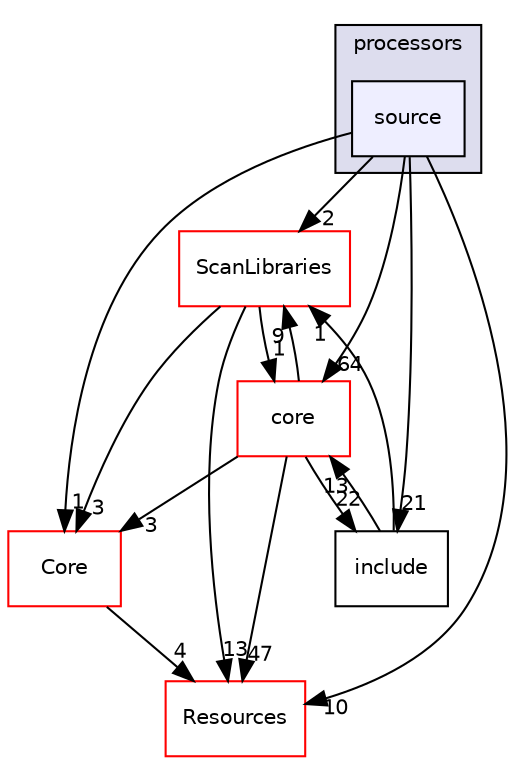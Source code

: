 digraph "source" {
  compound=true
  node [ fontsize="10", fontname="Helvetica"];
  edge [ labelfontsize="10", labelfontname="Helvetica"];
  subgraph clusterdir_c35eb389713cfc3e8022eb9da95d5d8c {
    graph [ bgcolor="#ddddee", pencolor="black", label="processors" fontname="Helvetica", fontsize="10", URL="dir_c35eb389713cfc3e8022eb9da95d5d8c.html"]
  dir_f55b18119ad793d19e948beb3d539051 [shape=box, label="source", style="filled", fillcolor="#eeeeff", pencolor="black", URL="dir_f55b18119ad793d19e948beb3d539051.html"];
  }
  dir_d1f3dbe10f157d97e145494b8a91d73e [shape=box label="ScanLibraries" fillcolor="white" style="filled" color="red" URL="dir_d1f3dbe10f157d97e145494b8a91d73e.html"];
  dir_a4076a146ff05b341e2d1e969b2fe09b [shape=box label="include" URL="dir_a4076a146ff05b341e2d1e969b2fe09b.html"];
  dir_c6310732a22f63c0c2fc5595561e68f1 [shape=box label="Core" fillcolor="white" style="filled" color="red" URL="dir_c6310732a22f63c0c2fc5595561e68f1.html"];
  dir_bde32bf976401edbce144c1ca78437b0 [shape=box label="Resources" fillcolor="white" style="filled" color="red" URL="dir_bde32bf976401edbce144c1ca78437b0.html"];
  dir_ed6333db93325f1d3551032ba465846b [shape=box label="core" fillcolor="white" style="filled" color="red" URL="dir_ed6333db93325f1d3551032ba465846b.html"];
  dir_d1f3dbe10f157d97e145494b8a91d73e->dir_c6310732a22f63c0c2fc5595561e68f1 [headlabel="3", labeldistance=1.5 headhref="dir_000060_000022.html"];
  dir_d1f3dbe10f157d97e145494b8a91d73e->dir_bde32bf976401edbce144c1ca78437b0 [headlabel="13", labeldistance=1.5 headhref="dir_000060_000019.html"];
  dir_d1f3dbe10f157d97e145494b8a91d73e->dir_ed6333db93325f1d3551032ba465846b [headlabel="1", labeldistance=1.5 headhref="dir_000060_000008.html"];
  dir_a4076a146ff05b341e2d1e969b2fe09b->dir_d1f3dbe10f157d97e145494b8a91d73e [headlabel="1", labeldistance=1.5 headhref="dir_000013_000060.html"];
  dir_a4076a146ff05b341e2d1e969b2fe09b->dir_ed6333db93325f1d3551032ba465846b [headlabel="13", labeldistance=1.5 headhref="dir_000013_000008.html"];
  dir_c6310732a22f63c0c2fc5595561e68f1->dir_bde32bf976401edbce144c1ca78437b0 [headlabel="4", labeldistance=1.5 headhref="dir_000022_000019.html"];
  dir_f55b18119ad793d19e948beb3d539051->dir_d1f3dbe10f157d97e145494b8a91d73e [headlabel="2", labeldistance=1.5 headhref="dir_000012_000060.html"];
  dir_f55b18119ad793d19e948beb3d539051->dir_a4076a146ff05b341e2d1e969b2fe09b [headlabel="21", labeldistance=1.5 headhref="dir_000012_000013.html"];
  dir_f55b18119ad793d19e948beb3d539051->dir_c6310732a22f63c0c2fc5595561e68f1 [headlabel="1", labeldistance=1.5 headhref="dir_000012_000022.html"];
  dir_f55b18119ad793d19e948beb3d539051->dir_bde32bf976401edbce144c1ca78437b0 [headlabel="10", labeldistance=1.5 headhref="dir_000012_000019.html"];
  dir_f55b18119ad793d19e948beb3d539051->dir_ed6333db93325f1d3551032ba465846b [headlabel="64", labeldistance=1.5 headhref="dir_000012_000008.html"];
  dir_ed6333db93325f1d3551032ba465846b->dir_d1f3dbe10f157d97e145494b8a91d73e [headlabel="9", labeldistance=1.5 headhref="dir_000008_000060.html"];
  dir_ed6333db93325f1d3551032ba465846b->dir_a4076a146ff05b341e2d1e969b2fe09b [headlabel="22", labeldistance=1.5 headhref="dir_000008_000013.html"];
  dir_ed6333db93325f1d3551032ba465846b->dir_c6310732a22f63c0c2fc5595561e68f1 [headlabel="3", labeldistance=1.5 headhref="dir_000008_000022.html"];
  dir_ed6333db93325f1d3551032ba465846b->dir_bde32bf976401edbce144c1ca78437b0 [headlabel="47", labeldistance=1.5 headhref="dir_000008_000019.html"];
}
